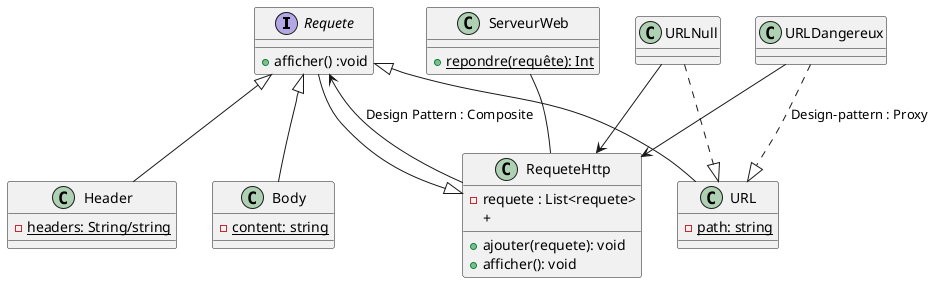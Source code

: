 @startuml ServeurWeb
interface Requete {
     + afficher() :void   
}
class RequeteHttp {
    - requete : List<requete>
    + ajouter(requete): void
    + afficher(): void
    + 
}

class URL {
     {static} - path: string
}
class Header {
     {static} - headers: String/string
}
class Body {
     {static} - content: string
}
class ServeurWeb {
     {static} + repondre(requête): Int
}

ServeurWeb -- RequeteHttp 
Requete <-- RequeteHttp : Design Pattern : Composite
RequeteHttp <|-- Requete
URLDangereux-->RequeteHttp
URLNull-->RequeteHttp
Requete <|-- Header
Requete <|-- Body
Requete <|-- URL

URLDangereux..|>URL : Design-pattern : Proxy
URLNull..|>URL

@enduml
